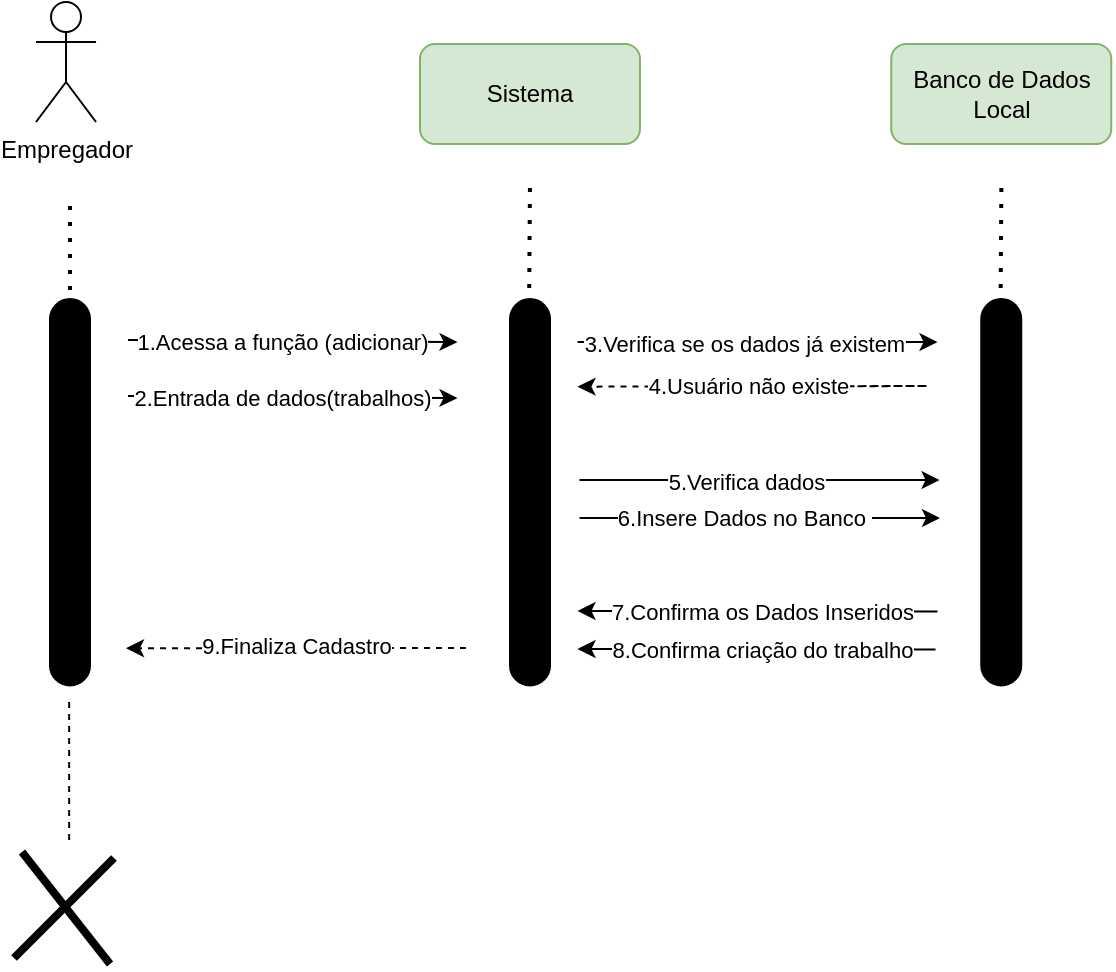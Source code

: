 <mxfile version="24.7.6">
  <diagram name="Página-1" id="Fve80RC_g8ZSUdGshsuF">
    <mxGraphModel dx="1050" dy="522" grid="1" gridSize="10" guides="1" tooltips="1" connect="1" arrows="1" fold="1" page="1" pageScale="1" pageWidth="827" pageHeight="1169" math="0" shadow="0">
      <root>
        <mxCell id="0" />
        <mxCell id="1" parent="0" />
        <mxCell id="M_JkyTJL8aHM78k5cdu4-1" value="Sistema" style="rounded=1;whiteSpace=wrap;html=1;fillColor=#d5e8d4;strokeColor=#82b366;" vertex="1" parent="1">
          <mxGeometry x="256" y="82" width="110" height="50" as="geometry" />
        </mxCell>
        <mxCell id="M_JkyTJL8aHM78k5cdu4-2" value="" style="rounded=1;whiteSpace=wrap;html=1;rotation=90;fillColor=#000000;arcSize=50;" vertex="1" parent="1">
          <mxGeometry x="214.38" y="296.13" width="193.25" height="20" as="geometry" />
        </mxCell>
        <mxCell id="M_JkyTJL8aHM78k5cdu4-3" value="" style="endArrow=none;dashed=1;html=1;dashPattern=1 3;strokeWidth=2;rounded=0;" edge="1" parent="1">
          <mxGeometry width="50" height="50" relative="1" as="geometry">
            <mxPoint x="310.5" y="220" as="sourcePoint" />
            <mxPoint x="311" y="150" as="targetPoint" />
          </mxGeometry>
        </mxCell>
        <mxCell id="M_JkyTJL8aHM78k5cdu4-4" value="Empregador" style="shape=umlActor;verticalLabelPosition=bottom;verticalAlign=top;html=1;outlineConnect=0;" vertex="1" parent="1">
          <mxGeometry x="64.01" y="61" width="30" height="60" as="geometry" />
        </mxCell>
        <mxCell id="M_JkyTJL8aHM78k5cdu4-5" value="" style="rounded=1;whiteSpace=wrap;html=1;rotation=90;fillColor=#000000;arcSize=50;" vertex="1" parent="1">
          <mxGeometry x="-15.62" y="296.13" width="193.25" height="20" as="geometry" />
        </mxCell>
        <mxCell id="M_JkyTJL8aHM78k5cdu4-6" value="" style="endArrow=none;dashed=1;html=1;dashPattern=1 3;strokeWidth=2;rounded=0;" edge="1" parent="1">
          <mxGeometry width="50" height="50" relative="1" as="geometry">
            <mxPoint x="81" y="213" as="sourcePoint" />
            <mxPoint x="81" y="163" as="targetPoint" />
          </mxGeometry>
        </mxCell>
        <mxCell id="M_JkyTJL8aHM78k5cdu4-7" value="" style="endArrow=none;dashed=1;html=1;rounded=0;" edge="1" parent="1">
          <mxGeometry width="50" height="50" relative="1" as="geometry">
            <mxPoint x="80.58" y="480" as="sourcePoint" />
            <mxPoint x="80.58" y="410" as="targetPoint" />
          </mxGeometry>
        </mxCell>
        <mxCell id="M_JkyTJL8aHM78k5cdu4-8" value="" style="endArrow=none;html=1;rounded=0;strokeWidth=4;" edge="1" parent="1">
          <mxGeometry width="50" height="50" relative="1" as="geometry">
            <mxPoint x="53" y="539" as="sourcePoint" />
            <mxPoint x="103" y="489" as="targetPoint" />
          </mxGeometry>
        </mxCell>
        <mxCell id="M_JkyTJL8aHM78k5cdu4-9" value="" style="endArrow=none;html=1;rounded=0;strokeWidth=4;" edge="1" parent="1">
          <mxGeometry width="50" height="50" relative="1" as="geometry">
            <mxPoint x="57" y="486" as="sourcePoint" />
            <mxPoint x="101" y="542" as="targetPoint" />
          </mxGeometry>
        </mxCell>
        <mxCell id="M_JkyTJL8aHM78k5cdu4-10" value="" style="endArrow=classic;html=1;rounded=0;dashed=1;" edge="1" parent="1">
          <mxGeometry width="50" height="50" relative="1" as="geometry">
            <mxPoint x="279" y="384" as="sourcePoint" />
            <mxPoint x="109" y="384.12" as="targetPoint" />
          </mxGeometry>
        </mxCell>
        <mxCell id="M_JkyTJL8aHM78k5cdu4-11" value="9.Finaliza Cadastro" style="edgeLabel;html=1;align=center;verticalAlign=middle;resizable=0;points=[];" vertex="1" connectable="0" parent="M_JkyTJL8aHM78k5cdu4-10">
          <mxGeometry x="-0.221" y="-1" relative="1" as="geometry">
            <mxPoint x="-19" as="offset" />
          </mxGeometry>
        </mxCell>
        <mxCell id="M_JkyTJL8aHM78k5cdu4-12" value="" style="endArrow=classic;html=1;rounded=0;" edge="1" parent="1">
          <mxGeometry width="50" height="50" relative="1" as="geometry">
            <mxPoint x="110" y="230" as="sourcePoint" />
            <mxPoint x="274.75" y="231" as="targetPoint" />
          </mxGeometry>
        </mxCell>
        <mxCell id="M_JkyTJL8aHM78k5cdu4-13" value="1.Acessa a função (adicionar)" style="edgeLabel;html=1;align=center;verticalAlign=middle;resizable=0;points=[];" vertex="1" connectable="0" parent="M_JkyTJL8aHM78k5cdu4-12">
          <mxGeometry x="-0.076" y="-2" relative="1" as="geometry">
            <mxPoint x="1" y="-2" as="offset" />
          </mxGeometry>
        </mxCell>
        <mxCell id="M_JkyTJL8aHM78k5cdu4-14" value="" style="endArrow=classic;html=1;rounded=0;" edge="1" parent="1">
          <mxGeometry width="50" height="50" relative="1" as="geometry">
            <mxPoint x="110" y="258" as="sourcePoint" />
            <mxPoint x="274.75" y="259" as="targetPoint" />
          </mxGeometry>
        </mxCell>
        <mxCell id="M_JkyTJL8aHM78k5cdu4-15" value="2.Entrada de dados(trabalhos)" style="edgeLabel;html=1;align=center;verticalAlign=middle;resizable=0;points=[];" vertex="1" connectable="0" parent="M_JkyTJL8aHM78k5cdu4-14">
          <mxGeometry x="-0.076" y="-2" relative="1" as="geometry">
            <mxPoint x="1" y="-2" as="offset" />
          </mxGeometry>
        </mxCell>
        <mxCell id="M_JkyTJL8aHM78k5cdu4-16" value="" style="endArrow=none;dashed=1;html=1;dashPattern=1 3;strokeWidth=2;rounded=0;" edge="1" parent="1">
          <mxGeometry width="50" height="50" relative="1" as="geometry">
            <mxPoint x="546.21" y="220" as="sourcePoint" />
            <mxPoint x="546.71" y="150" as="targetPoint" />
          </mxGeometry>
        </mxCell>
        <mxCell id="M_JkyTJL8aHM78k5cdu4-17" value="" style="endArrow=classic;html=1;rounded=0;" edge="1" parent="1">
          <mxGeometry width="50" height="50" relative="1" as="geometry">
            <mxPoint x="334.76" y="231" as="sourcePoint" />
            <mxPoint x="514.76" y="231" as="targetPoint" />
          </mxGeometry>
        </mxCell>
        <mxCell id="M_JkyTJL8aHM78k5cdu4-18" value="3.Verifica se os dados já existem" style="edgeLabel;html=1;align=center;verticalAlign=middle;resizable=0;points=[];" vertex="1" connectable="0" parent="M_JkyTJL8aHM78k5cdu4-17">
          <mxGeometry x="-0.477" y="-1" relative="1" as="geometry">
            <mxPoint x="36" as="offset" />
          </mxGeometry>
        </mxCell>
        <mxCell id="M_JkyTJL8aHM78k5cdu4-19" value="" style="endArrow=classic;html=1;rounded=0;dashed=1;" edge="1" parent="1">
          <mxGeometry width="50" height="50" relative="1" as="geometry">
            <mxPoint x="414.76" y="253.33" as="sourcePoint" />
            <mxPoint x="334.76" y="253.33" as="targetPoint" />
            <Array as="points">
              <mxPoint x="510" y="253" />
            </Array>
          </mxGeometry>
        </mxCell>
        <mxCell id="M_JkyTJL8aHM78k5cdu4-20" value="Text" style="edgeLabel;html=1;align=center;verticalAlign=middle;resizable=0;points=[];" vertex="1" connectable="0" parent="M_JkyTJL8aHM78k5cdu4-19">
          <mxGeometry x="-0.679" y="-1" relative="1" as="geometry">
            <mxPoint as="offset" />
          </mxGeometry>
        </mxCell>
        <mxCell id="M_JkyTJL8aHM78k5cdu4-21" value="4.Usuário não existe" style="edgeLabel;html=1;align=center;verticalAlign=middle;resizable=0;points=[];" vertex="1" connectable="0" parent="M_JkyTJL8aHM78k5cdu4-19">
          <mxGeometry x="0.063" y="3" relative="1" as="geometry">
            <mxPoint x="-41" y="-3" as="offset" />
          </mxGeometry>
        </mxCell>
        <mxCell id="M_JkyTJL8aHM78k5cdu4-22" value="" style="endArrow=classic;html=1;rounded=0;" edge="1" parent="1">
          <mxGeometry width="50" height="50" relative="1" as="geometry">
            <mxPoint x="335.76" y="319" as="sourcePoint" />
            <mxPoint x="516" y="319" as="targetPoint" />
          </mxGeometry>
        </mxCell>
        <mxCell id="M_JkyTJL8aHM78k5cdu4-23" value="6.Insere Dados no Banco&amp;nbsp;" style="edgeLabel;html=1;align=center;verticalAlign=middle;resizable=0;points=[];" vertex="1" connectable="0" parent="M_JkyTJL8aHM78k5cdu4-22">
          <mxGeometry x="-0.19" relative="1" as="geometry">
            <mxPoint x="9" as="offset" />
          </mxGeometry>
        </mxCell>
        <mxCell id="M_JkyTJL8aHM78k5cdu4-24" value="Banco de Dados&lt;br&gt;Local" style="rounded=1;whiteSpace=wrap;html=1;fillColor=#d5e8d4;strokeColor=#82b366;" vertex="1" parent="1">
          <mxGeometry x="491.63" y="82" width="110" height="50" as="geometry" />
        </mxCell>
        <mxCell id="M_JkyTJL8aHM78k5cdu4-25" value="" style="endArrow=classic;html=1;rounded=0;" edge="1" parent="1">
          <mxGeometry width="50" height="50" relative="1" as="geometry">
            <mxPoint x="335.76" y="300" as="sourcePoint" />
            <mxPoint x="515.76" y="300" as="targetPoint" />
          </mxGeometry>
        </mxCell>
        <mxCell id="M_JkyTJL8aHM78k5cdu4-26" value="5.Verifica dados" style="edgeLabel;html=1;align=center;verticalAlign=middle;resizable=0;points=[];" vertex="1" connectable="0" parent="M_JkyTJL8aHM78k5cdu4-25">
          <mxGeometry x="-0.477" y="-1" relative="1" as="geometry">
            <mxPoint x="36" as="offset" />
          </mxGeometry>
        </mxCell>
        <mxCell id="M_JkyTJL8aHM78k5cdu4-27" value="" style="endArrow=classic;html=1;rounded=0;" edge="1" parent="1">
          <mxGeometry width="50" height="50" relative="1" as="geometry">
            <mxPoint x="514.76" y="365.76" as="sourcePoint" />
            <mxPoint x="334.76" y="365.46" as="targetPoint" />
          </mxGeometry>
        </mxCell>
        <mxCell id="M_JkyTJL8aHM78k5cdu4-28" value="7.Confirma os Dados Inseridos" style="edgeLabel;html=1;align=center;verticalAlign=middle;resizable=0;points=[];" vertex="1" connectable="0" parent="M_JkyTJL8aHM78k5cdu4-27">
          <mxGeometry x="-0.19" relative="1" as="geometry">
            <mxPoint x="-15" as="offset" />
          </mxGeometry>
        </mxCell>
        <mxCell id="M_JkyTJL8aHM78k5cdu4-29" value="" style="endArrow=classic;html=1;rounded=0;" edge="1" parent="1">
          <mxGeometry width="50" height="50" relative="1" as="geometry">
            <mxPoint x="513.76" y="384.76" as="sourcePoint" />
            <mxPoint x="334.76" y="384.46" as="targetPoint" />
          </mxGeometry>
        </mxCell>
        <mxCell id="M_JkyTJL8aHM78k5cdu4-30" value="8.Confirma criação do trabalho" style="edgeLabel;html=1;align=center;verticalAlign=middle;resizable=0;points=[];" vertex="1" connectable="0" parent="M_JkyTJL8aHM78k5cdu4-29">
          <mxGeometry x="-0.19" relative="1" as="geometry">
            <mxPoint x="-15" as="offset" />
          </mxGeometry>
        </mxCell>
        <mxCell id="M_JkyTJL8aHM78k5cdu4-31" value="" style="rounded=1;whiteSpace=wrap;html=1;rotation=90;fillColor=#000000;arcSize=50;" vertex="1" parent="1">
          <mxGeometry x="450" y="296.13" width="193.25" height="20" as="geometry" />
        </mxCell>
      </root>
    </mxGraphModel>
  </diagram>
</mxfile>
